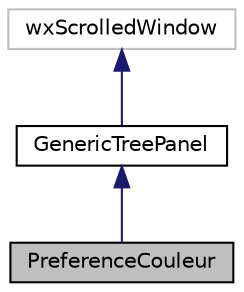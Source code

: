 digraph "PreferenceCouleur"
{
  edge [fontname="Helvetica",fontsize="10",labelfontname="Helvetica",labelfontsize="10"];
  node [fontname="Helvetica",fontsize="10",shape=record];
  Node1 [label="PreferenceCouleur",height=0.2,width=0.4,color="black", fillcolor="grey75", style="filled", fontcolor="black"];
  Node2 -> Node1 [dir="back",color="midnightblue",fontsize="10",style="solid",fontname="Helvetica"];
  Node2 [label="GenericTreePanel",height=0.2,width=0.4,color="black", fillcolor="white", style="filled",URL="$class_generic_tree_panel.html",tooltip="Inteface générique pour les préférences. "];
  Node3 -> Node2 [dir="back",color="midnightblue",fontsize="10",style="solid",fontname="Helvetica"];
  Node3 [label="wxScrolledWindow",height=0.2,width=0.4,color="grey75", fillcolor="white", style="filled"];
}
